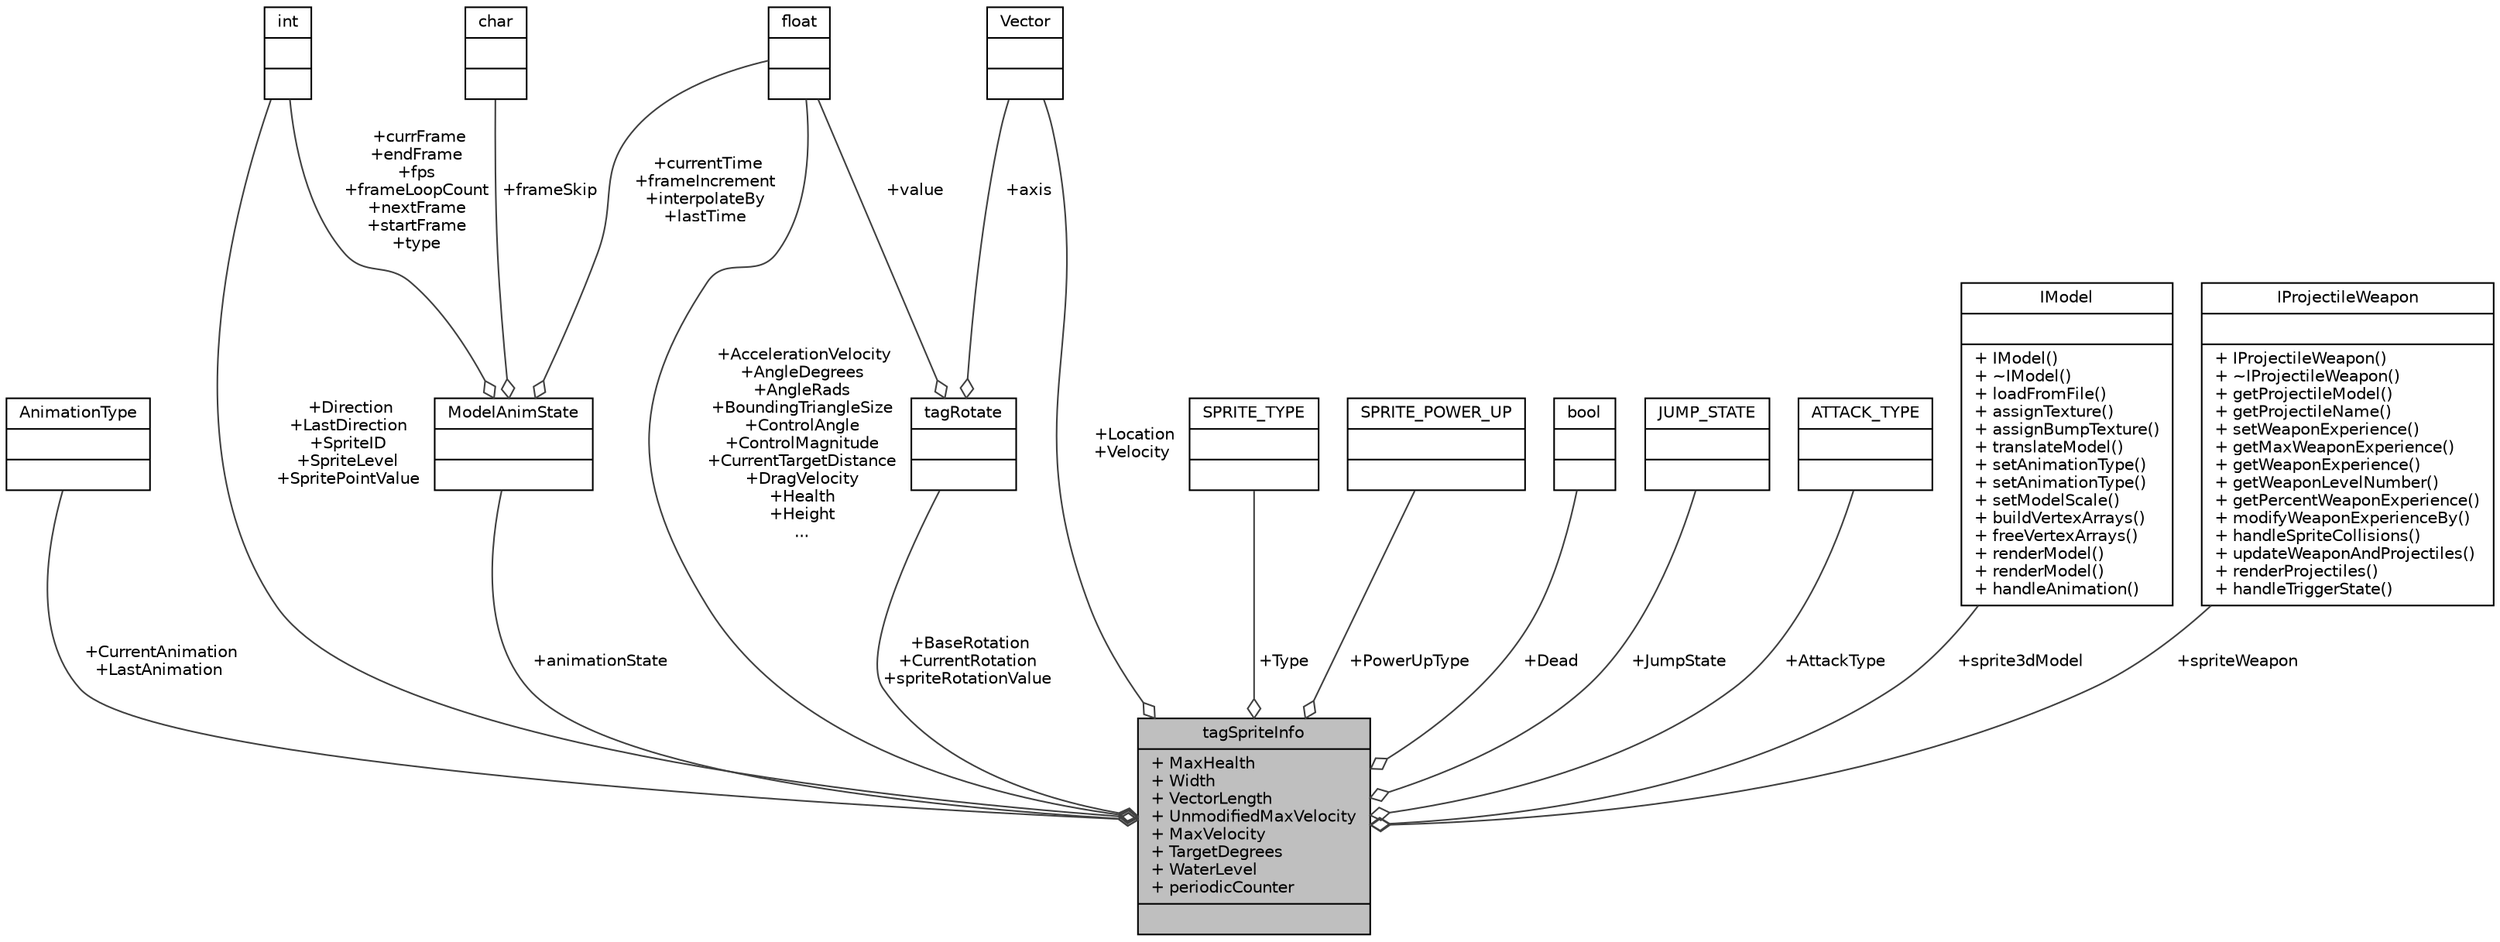 digraph "tagSpriteInfo"
{
 // LATEX_PDF_SIZE
  edge [fontname="Helvetica",fontsize="10",labelfontname="Helvetica",labelfontsize="10"];
  node [fontname="Helvetica",fontsize="10",shape=record];
  Node1 [label="{tagSpriteInfo\n|+ MaxHealth\l+ Width\l+ VectorLength\l+ UnmodifiedMaxVelocity\l+ MaxVelocity\l+ TargetDegrees\l+ WaterLevel\l+ periodicCounter\l|}",height=0.2,width=0.4,color="black", fillcolor="grey75", style="filled", fontcolor="black",tooltip=" "];
  Node2 -> Node1 [color="grey25",fontsize="10",style="solid",label=" +CurrentAnimation\n+LastAnimation" ,arrowhead="odiamond",fontname="Helvetica"];
  Node2 [label="{AnimationType\n||}",height=0.2,width=0.4,color="black", fillcolor="white", style="filled",tooltip=" "];
  Node3 -> Node1 [color="grey25",fontsize="10",style="solid",label=" +Direction\n+LastDirection\n+SpriteID\n+SpriteLevel\n+SpritePointValue" ,arrowhead="odiamond",fontname="Helvetica"];
  Node3 [label="{int\n||}",height=0.2,width=0.4,color="black", fillcolor="white", style="filled",tooltip=" "];
  Node4 -> Node1 [color="grey25",fontsize="10",style="solid",label=" +Type" ,arrowhead="odiamond",fontname="Helvetica"];
  Node4 [label="{SPRITE_TYPE\n||}",height=0.2,width=0.4,color="black", fillcolor="white", style="filled",tooltip=" "];
  Node5 -> Node1 [color="grey25",fontsize="10",style="solid",label=" +Location\n+Velocity" ,arrowhead="odiamond",fontname="Helvetica"];
  Node5 [label="{Vector\n||}",height=0.2,width=0.4,color="black", fillcolor="white", style="filled",tooltip=" "];
  Node6 -> Node1 [color="grey25",fontsize="10",style="solid",label=" +BaseRotation\n+CurrentRotation\n+spriteRotationValue" ,arrowhead="odiamond",fontname="Helvetica"];
  Node6 [label="{tagRotate\n||}",height=0.2,width=0.4,color="black", fillcolor="white", style="filled",URL="$structtag_rotate.html",tooltip=" "];
  Node5 -> Node6 [color="grey25",fontsize="10",style="solid",label=" +axis" ,arrowhead="odiamond",fontname="Helvetica"];
  Node7 -> Node6 [color="grey25",fontsize="10",style="solid",label=" +value" ,arrowhead="odiamond",fontname="Helvetica"];
  Node7 [label="{float\n||}",height=0.2,width=0.4,color="black", fillcolor="white", style="filled",tooltip=" "];
  Node8 -> Node1 [color="grey25",fontsize="10",style="solid",label=" +animationState" ,arrowhead="odiamond",fontname="Helvetica"];
  Node8 [label="{ModelAnimState\n||}",height=0.2,width=0.4,color="black", fillcolor="white", style="filled",URL="$struct_model_anim_state.html",tooltip=" "];
  Node3 -> Node8 [color="grey25",fontsize="10",style="solid",label=" +currFrame\n+endFrame\n+fps\n+frameLoopCount\n+nextFrame\n+startFrame\n+type" ,arrowhead="odiamond",fontname="Helvetica"];
  Node9 -> Node8 [color="grey25",fontsize="10",style="solid",label=" +frameSkip" ,arrowhead="odiamond",fontname="Helvetica"];
  Node9 [label="{char\n||}",height=0.2,width=0.4,color="black", fillcolor="white", style="filled",tooltip=" "];
  Node7 -> Node8 [color="grey25",fontsize="10",style="solid",label=" +currentTime\n+frameIncrement\n+interpolateBy\n+lastTime" ,arrowhead="odiamond",fontname="Helvetica"];
  Node10 -> Node1 [color="grey25",fontsize="10",style="solid",label=" +PowerUpType" ,arrowhead="odiamond",fontname="Helvetica"];
  Node10 [label="{SPRITE_POWER_UP\n||}",height=0.2,width=0.4,color="black", fillcolor="white", style="filled",tooltip=" "];
  Node11 -> Node1 [color="grey25",fontsize="10",style="solid",label=" +Dead" ,arrowhead="odiamond",fontname="Helvetica"];
  Node11 [label="{bool\n||}",height=0.2,width=0.4,color="black", fillcolor="white", style="filled",tooltip=" "];
  Node7 -> Node1 [color="grey25",fontsize="10",style="solid",label=" +AccelerationVelocity\n+AngleDegrees\n+AngleRads\n+BoundingTriangleSize\n+ControlAngle\n+ControlMagnitude\n+CurrentTargetDistance\n+DragVelocity\n+Health\n+Height\n..." ,arrowhead="odiamond",fontname="Helvetica"];
  Node12 -> Node1 [color="grey25",fontsize="10",style="solid",label=" +JumpState" ,arrowhead="odiamond",fontname="Helvetica"];
  Node12 [label="{JUMP_STATE\n||}",height=0.2,width=0.4,color="black", fillcolor="white", style="filled",tooltip=" "];
  Node13 -> Node1 [color="grey25",fontsize="10",style="solid",label=" +AttackType" ,arrowhead="odiamond",fontname="Helvetica"];
  Node13 [label="{ATTACK_TYPE\n||}",height=0.2,width=0.4,color="black", fillcolor="white", style="filled",tooltip=" "];
  Node14 -> Node1 [color="grey25",fontsize="10",style="solid",label=" +sprite3dModel" ,arrowhead="odiamond",fontname="Helvetica"];
  Node14 [label="{IModel\n||+ IModel()\l+ ~IModel()\l+ loadFromFile()\l+ assignTexture()\l+ assignBumpTexture()\l+ translateModel()\l+ setAnimationType()\l+ setAnimationType()\l+ setModelScale()\l+ buildVertexArrays()\l+ freeVertexArrays()\l+ renderModel()\l+ renderModel()\l+ handleAnimation()\l}",height=0.2,width=0.4,color="black", fillcolor="white", style="filled",URL="$class_i_model.html",tooltip=" "];
  Node15 -> Node1 [color="grey25",fontsize="10",style="solid",label=" +spriteWeapon" ,arrowhead="odiamond",fontname="Helvetica"];
  Node15 [label="{IProjectileWeapon\n||+ IProjectileWeapon()\l+ ~IProjectileWeapon()\l+ getProjectileModel()\l+ getProjectileName()\l+ setWeaponExperience()\l+ getMaxWeaponExperience()\l+ getWeaponExperience()\l+ getWeaponLevelNumber()\l+ getPercentWeaponExperience()\l+ modifyWeaponExperienceBy()\l+ handleSpriteCollisions()\l+ updateWeaponAndProjectiles()\l+ renderProjectiles()\l+ handleTriggerState()\l}",height=0.2,width=0.4,color="black", fillcolor="white", style="filled",URL="$class_i_projectile_weapon.html",tooltip=" "];
}
